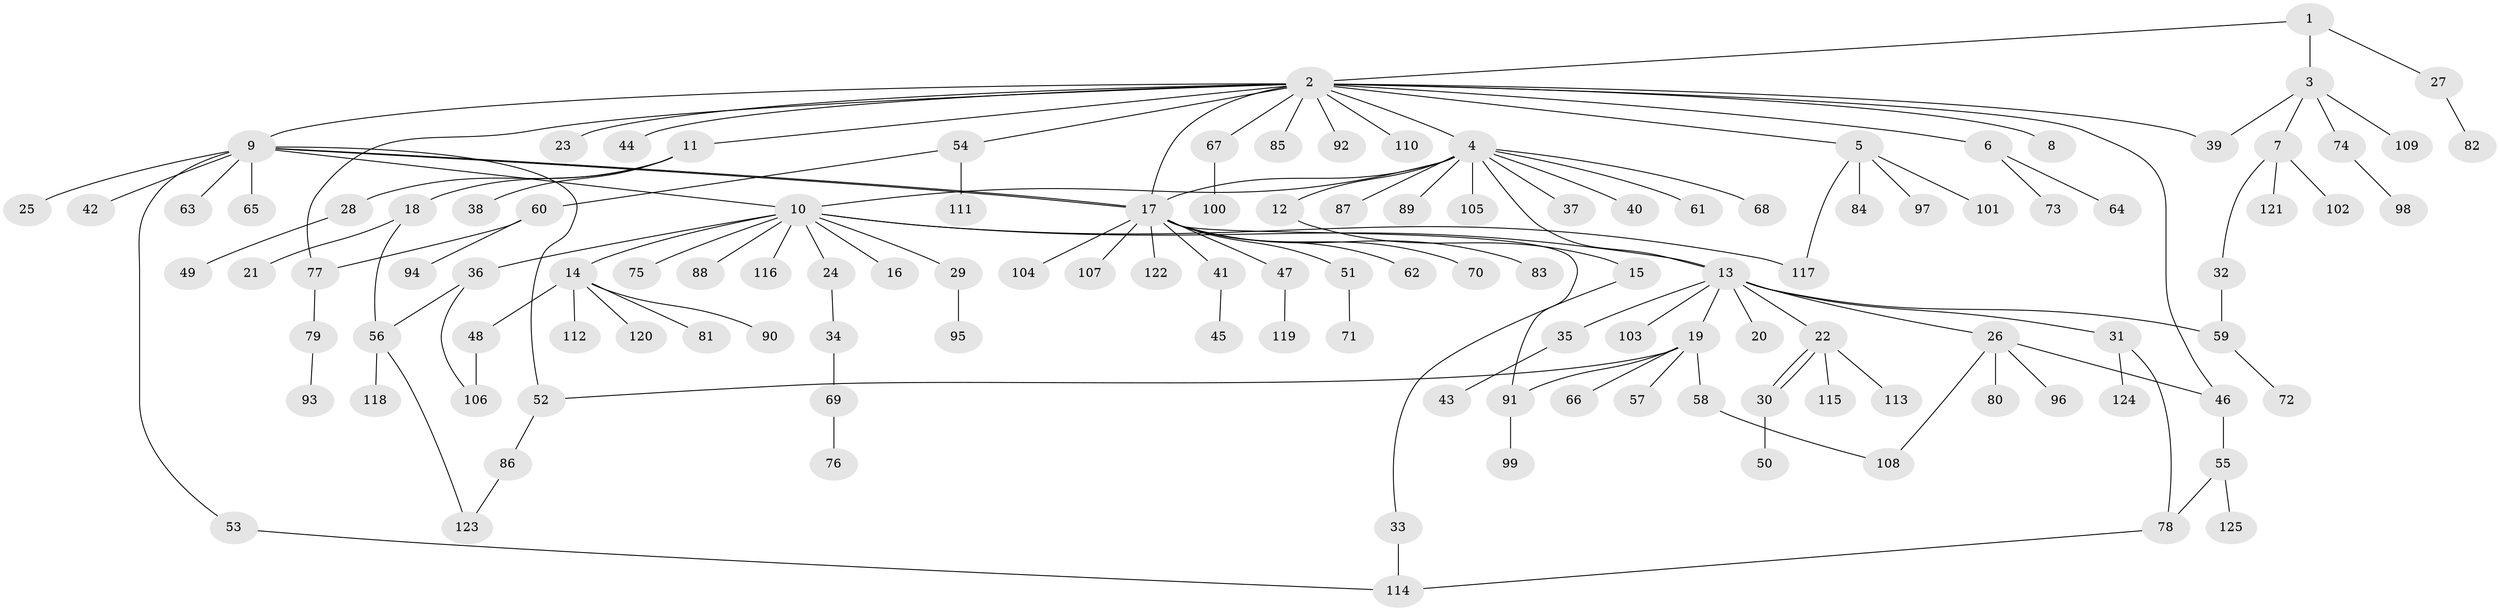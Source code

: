 // coarse degree distribution, {3: 0.2, 11: 0.02, 5: 0.04, 2: 0.32, 1: 0.3, 6: 0.02, 8: 0.04, 4: 0.06}
// Generated by graph-tools (version 1.1) at 2025/50/03/04/25 22:50:07]
// undirected, 125 vertices, 144 edges
graph export_dot {
  node [color=gray90,style=filled];
  1;
  2;
  3;
  4;
  5;
  6;
  7;
  8;
  9;
  10;
  11;
  12;
  13;
  14;
  15;
  16;
  17;
  18;
  19;
  20;
  21;
  22;
  23;
  24;
  25;
  26;
  27;
  28;
  29;
  30;
  31;
  32;
  33;
  34;
  35;
  36;
  37;
  38;
  39;
  40;
  41;
  42;
  43;
  44;
  45;
  46;
  47;
  48;
  49;
  50;
  51;
  52;
  53;
  54;
  55;
  56;
  57;
  58;
  59;
  60;
  61;
  62;
  63;
  64;
  65;
  66;
  67;
  68;
  69;
  70;
  71;
  72;
  73;
  74;
  75;
  76;
  77;
  78;
  79;
  80;
  81;
  82;
  83;
  84;
  85;
  86;
  87;
  88;
  89;
  90;
  91;
  92;
  93;
  94;
  95;
  96;
  97;
  98;
  99;
  100;
  101;
  102;
  103;
  104;
  105;
  106;
  107;
  108;
  109;
  110;
  111;
  112;
  113;
  114;
  115;
  116;
  117;
  118;
  119;
  120;
  121;
  122;
  123;
  124;
  125;
  1 -- 2;
  1 -- 3;
  1 -- 27;
  2 -- 4;
  2 -- 5;
  2 -- 6;
  2 -- 8;
  2 -- 9;
  2 -- 11;
  2 -- 17;
  2 -- 23;
  2 -- 39;
  2 -- 44;
  2 -- 46;
  2 -- 54;
  2 -- 67;
  2 -- 77;
  2 -- 85;
  2 -- 92;
  2 -- 110;
  3 -- 7;
  3 -- 39;
  3 -- 74;
  3 -- 109;
  4 -- 10;
  4 -- 12;
  4 -- 13;
  4 -- 17;
  4 -- 37;
  4 -- 40;
  4 -- 61;
  4 -- 68;
  4 -- 87;
  4 -- 89;
  4 -- 105;
  5 -- 84;
  5 -- 97;
  5 -- 101;
  5 -- 117;
  6 -- 64;
  6 -- 73;
  7 -- 32;
  7 -- 102;
  7 -- 121;
  9 -- 10;
  9 -- 17;
  9 -- 17;
  9 -- 25;
  9 -- 42;
  9 -- 52;
  9 -- 53;
  9 -- 63;
  9 -- 65;
  10 -- 13;
  10 -- 14;
  10 -- 16;
  10 -- 24;
  10 -- 29;
  10 -- 36;
  10 -- 75;
  10 -- 88;
  10 -- 116;
  10 -- 117;
  11 -- 18;
  11 -- 28;
  11 -- 38;
  12 -- 15;
  13 -- 19;
  13 -- 20;
  13 -- 22;
  13 -- 26;
  13 -- 31;
  13 -- 35;
  13 -- 59;
  13 -- 103;
  14 -- 48;
  14 -- 81;
  14 -- 90;
  14 -- 112;
  14 -- 120;
  15 -- 33;
  17 -- 41;
  17 -- 47;
  17 -- 51;
  17 -- 62;
  17 -- 70;
  17 -- 83;
  17 -- 91;
  17 -- 104;
  17 -- 107;
  17 -- 122;
  18 -- 21;
  18 -- 56;
  19 -- 52;
  19 -- 57;
  19 -- 58;
  19 -- 66;
  19 -- 91;
  22 -- 30;
  22 -- 30;
  22 -- 113;
  22 -- 115;
  24 -- 34;
  26 -- 46;
  26 -- 80;
  26 -- 96;
  26 -- 108;
  27 -- 82;
  28 -- 49;
  29 -- 95;
  30 -- 50;
  31 -- 78;
  31 -- 124;
  32 -- 59;
  33 -- 114;
  34 -- 69;
  35 -- 43;
  36 -- 56;
  36 -- 106;
  41 -- 45;
  46 -- 55;
  47 -- 119;
  48 -- 106;
  51 -- 71;
  52 -- 86;
  53 -- 114;
  54 -- 60;
  54 -- 111;
  55 -- 78;
  55 -- 125;
  56 -- 118;
  56 -- 123;
  58 -- 108;
  59 -- 72;
  60 -- 77;
  60 -- 94;
  67 -- 100;
  69 -- 76;
  74 -- 98;
  77 -- 79;
  78 -- 114;
  79 -- 93;
  86 -- 123;
  91 -- 99;
}
